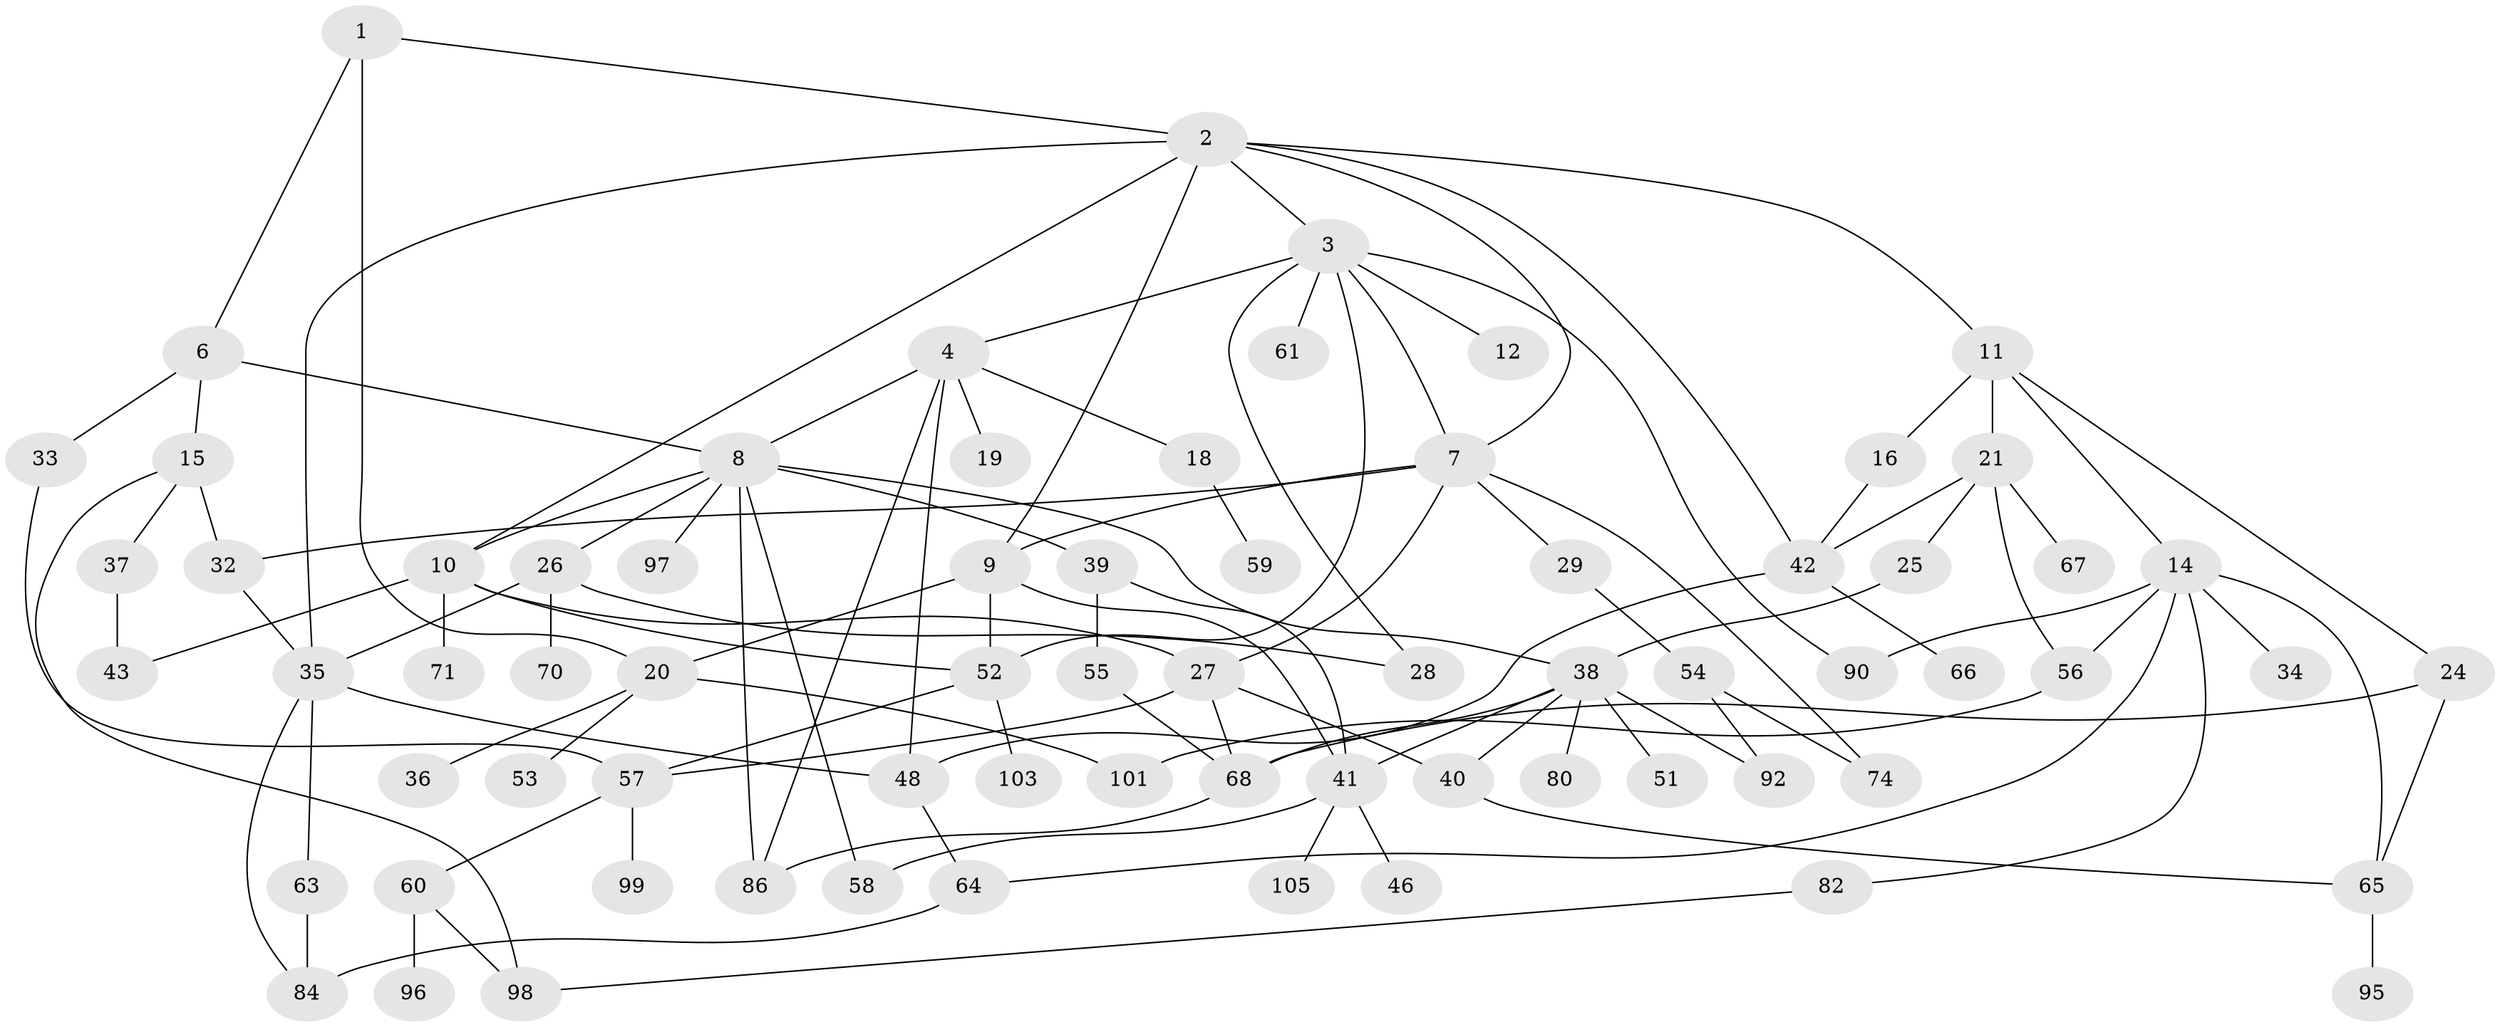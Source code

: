 // original degree distribution, {4: 0.10909090909090909, 6: 0.03636363636363636, 8: 0.01818181818181818, 7: 0.02727272727272727, 5: 0.06363636363636363, 1: 0.2545454545454545, 3: 0.21818181818181817, 2: 0.2727272727272727}
// Generated by graph-tools (version 1.1) at 2025/41/03/06/25 10:41:27]
// undirected, 72 vertices, 112 edges
graph export_dot {
graph [start="1"]
  node [color=gray90,style=filled];
  1 [super="+72"];
  2 [super="+5"];
  3 [super="+87"];
  4 [super="+23"];
  6;
  7 [super="+31"];
  8 [super="+17"];
  9 [super="+93"];
  10 [super="+13"];
  11;
  12;
  14 [super="+22"];
  15 [super="+110"];
  16 [super="+108"];
  18;
  19;
  20 [super="+49"];
  21 [super="+50"];
  24 [super="+30"];
  25;
  26 [super="+100"];
  27 [super="+62"];
  28;
  29;
  32 [super="+44"];
  33;
  34 [super="+79"];
  35 [super="+107"];
  36;
  37 [super="+106"];
  38 [super="+45"];
  39 [super="+81"];
  40 [super="+47"];
  41 [super="+91"];
  42 [super="+69"];
  43 [super="+78"];
  46;
  48 [super="+77"];
  51;
  52 [super="+94"];
  53;
  54 [super="+88"];
  55;
  56 [super="+85"];
  57 [super="+83"];
  58;
  59;
  60 [super="+76"];
  61 [super="+75"];
  63;
  64 [super="+73"];
  65;
  66;
  67;
  68 [super="+102"];
  70;
  71;
  74;
  80;
  82 [super="+104"];
  84 [super="+89"];
  86;
  90;
  92;
  95 [super="+109"];
  96;
  97;
  98;
  99;
  101;
  103;
  105;
  1 -- 2;
  1 -- 6;
  1 -- 20;
  2 -- 3;
  2 -- 7;
  2 -- 11;
  2 -- 9;
  2 -- 35;
  2 -- 10;
  2 -- 42;
  3 -- 4;
  3 -- 12;
  3 -- 28;
  3 -- 61;
  3 -- 90;
  3 -- 52;
  3 -- 7;
  4 -- 8;
  4 -- 18;
  4 -- 19;
  4 -- 86;
  4 -- 48;
  6 -- 15;
  6 -- 33;
  6 -- 8;
  7 -- 9;
  7 -- 29;
  7 -- 32;
  7 -- 74;
  7 -- 27;
  8 -- 10;
  8 -- 39;
  8 -- 58;
  8 -- 86;
  8 -- 97;
  8 -- 38;
  8 -- 26;
  9 -- 52;
  9 -- 20;
  9 -- 41;
  10 -- 27;
  10 -- 52;
  10 -- 71;
  10 -- 43;
  11 -- 14;
  11 -- 16;
  11 -- 21;
  11 -- 24;
  14 -- 34;
  14 -- 56;
  14 -- 90;
  14 -- 65;
  14 -- 82;
  14 -- 64;
  15 -- 37;
  15 -- 32;
  15 -- 98;
  16 -- 42;
  18 -- 59;
  20 -- 36;
  20 -- 53;
  20 -- 101;
  21 -- 25;
  21 -- 56;
  21 -- 42;
  21 -- 67;
  24 -- 68;
  24 -- 65;
  25 -- 38;
  26 -- 70;
  26 -- 35;
  26 -- 28;
  27 -- 68;
  27 -- 40;
  27 -- 57;
  29 -- 54;
  32 -- 35;
  33 -- 57;
  35 -- 63;
  35 -- 48;
  35 -- 84;
  37 -- 43 [weight=2];
  38 -- 40;
  38 -- 51;
  38 -- 80;
  38 -- 41;
  38 -- 92;
  38 -- 68;
  39 -- 41;
  39 -- 55;
  40 -- 65;
  41 -- 46;
  41 -- 105;
  41 -- 58;
  42 -- 48;
  42 -- 66;
  48 -- 64;
  52 -- 103;
  52 -- 57;
  54 -- 92;
  54 -- 74;
  55 -- 68;
  56 -- 101;
  57 -- 60 [weight=2];
  57 -- 99;
  60 -- 96;
  60 -- 98;
  63 -- 84;
  64 -- 84;
  65 -- 95;
  68 -- 86;
  82 -- 98;
}
